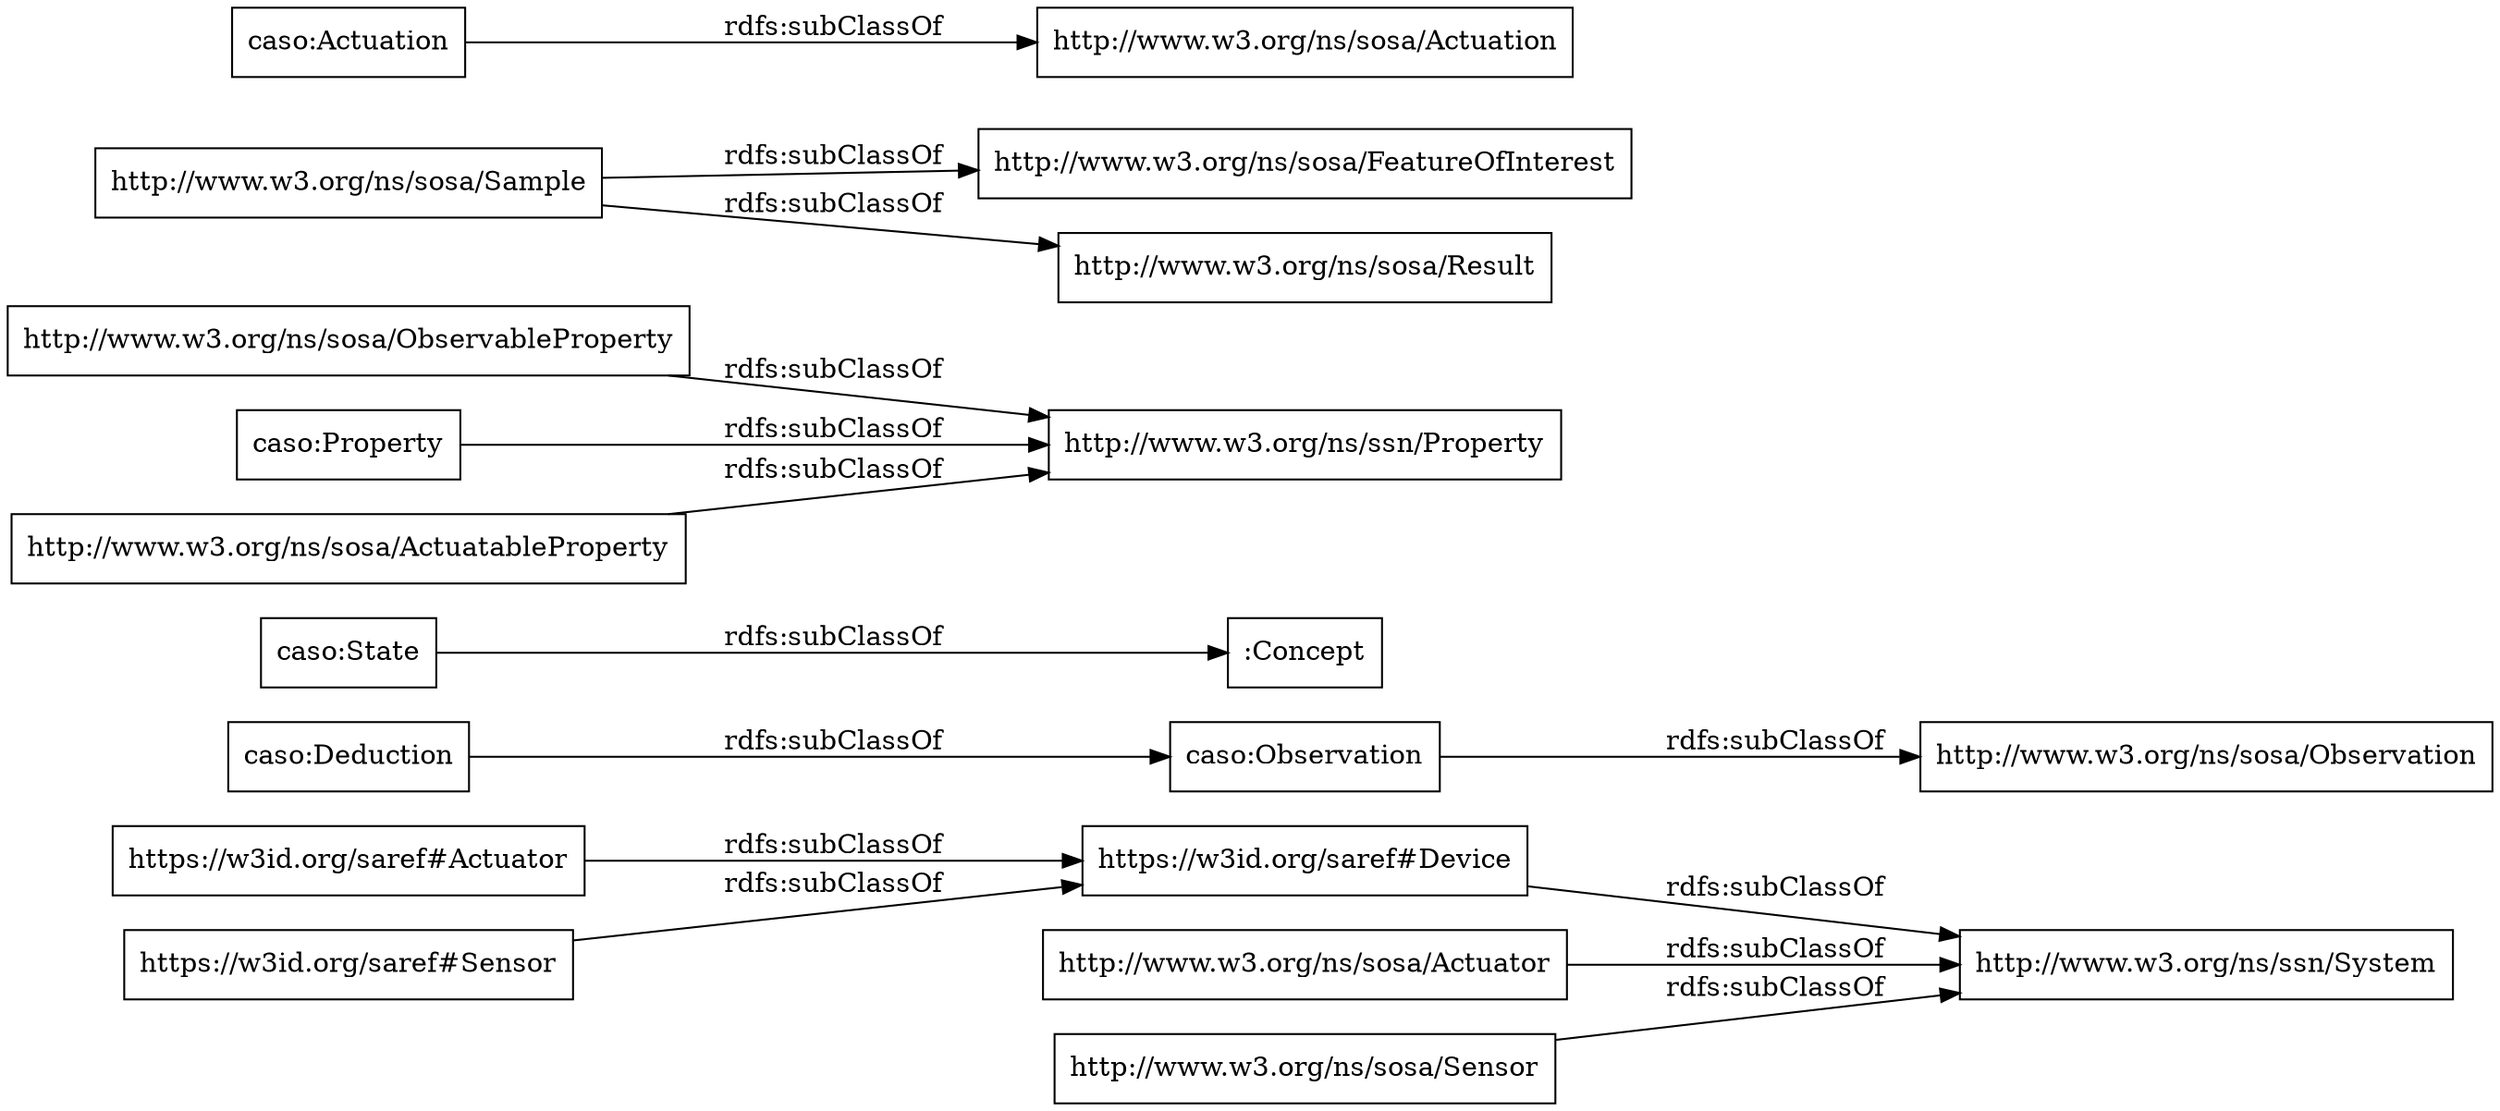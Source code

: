 digraph ar2dtool_diagram { 
rankdir=LR;
size="1000"
node [shape = rectangle, color="black"]; "https://w3id.org/saref#Actuator" "caso:Observation" "caso:State" "http://www.w3.org/ns/sosa/ObservableProperty" "caso:Property" "http://www.w3.org/ns/sosa/FeatureOfInterest" "http://www.w3.org/ns/sosa/Actuation" "https://w3id.org/saref#Sensor" "https://w3id.org/saref#Device" "http://www.w3.org/ns/sosa/ActuatableProperty" "http://www.w3.org/ns/sosa/Actuator" "http://www.w3.org/ns/sosa/Observation" "caso:Actuation" "http://www.w3.org/ns/sosa/Sample" "caso:Deduction" "http://www.w3.org/ns/ssn/Property" "http://www.w3.org/ns/sosa/Sensor" "http://www.w3.org/ns/ssn/System" ":Concept" "http://www.w3.org/ns/sosa/Result" ; /*classes style*/
	"caso:Observation" -> "http://www.w3.org/ns/sosa/Observation" [ label = "rdfs:subClassOf" ];
	"caso:Actuation" -> "http://www.w3.org/ns/sosa/Actuation" [ label = "rdfs:subClassOf" ];
	"https://w3id.org/saref#Device" -> "http://www.w3.org/ns/ssn/System" [ label = "rdfs:subClassOf" ];
	"http://www.w3.org/ns/sosa/Actuator" -> "http://www.w3.org/ns/ssn/System" [ label = "rdfs:subClassOf" ];
	"https://w3id.org/saref#Sensor" -> "https://w3id.org/saref#Device" [ label = "rdfs:subClassOf" ];
	"caso:Property" -> "http://www.w3.org/ns/ssn/Property" [ label = "rdfs:subClassOf" ];
	"http://www.w3.org/ns/sosa/Sensor" -> "http://www.w3.org/ns/ssn/System" [ label = "rdfs:subClassOf" ];
	"http://www.w3.org/ns/sosa/ActuatableProperty" -> "http://www.w3.org/ns/ssn/Property" [ label = "rdfs:subClassOf" ];
	"http://www.w3.org/ns/sosa/ObservableProperty" -> "http://www.w3.org/ns/ssn/Property" [ label = "rdfs:subClassOf" ];
	"http://www.w3.org/ns/sosa/Sample" -> "http://www.w3.org/ns/sosa/FeatureOfInterest" [ label = "rdfs:subClassOf" ];
	"http://www.w3.org/ns/sosa/Sample" -> "http://www.w3.org/ns/sosa/Result" [ label = "rdfs:subClassOf" ];
	"caso:State" -> ":Concept" [ label = "rdfs:subClassOf" ];
	"caso:Deduction" -> "caso:Observation" [ label = "rdfs:subClassOf" ];
	"https://w3id.org/saref#Actuator" -> "https://w3id.org/saref#Device" [ label = "rdfs:subClassOf" ];

}

